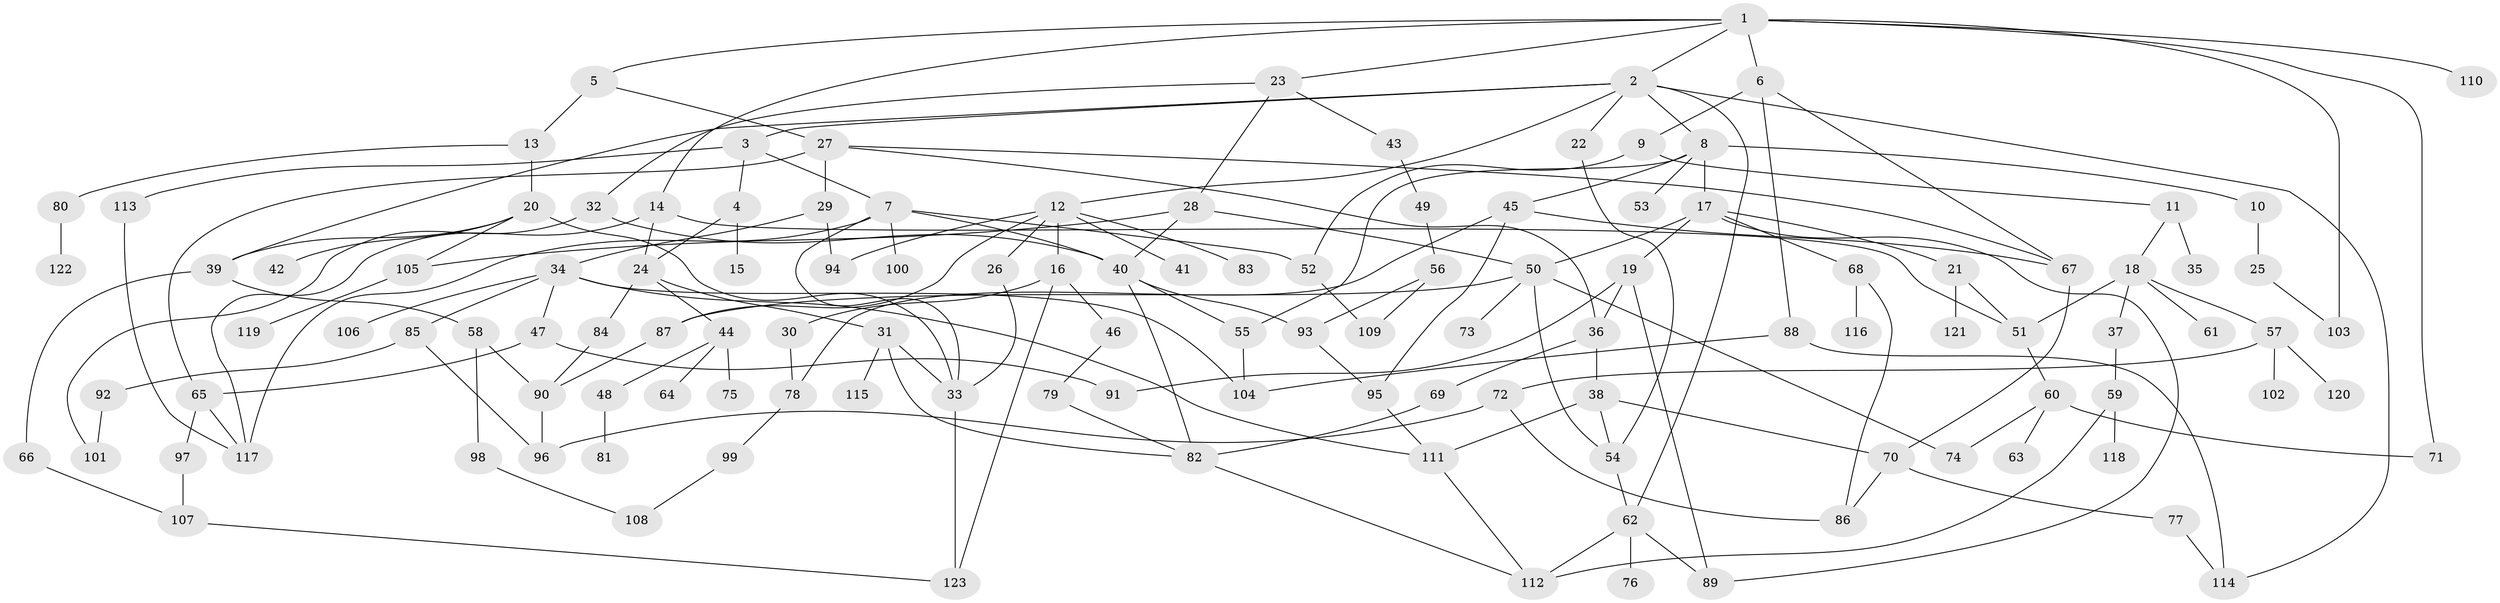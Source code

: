 // coarse degree distribution, {3: 0.25287356321839083, 1: 0.14942528735632185, 5: 0.12643678160919541, 4: 0.22988505747126436, 2: 0.16091954022988506, 6: 0.04597701149425287, 8: 0.011494252873563218, 7: 0.022988505747126436}
// Generated by graph-tools (version 1.1) at 2025/36/03/04/25 23:36:07]
// undirected, 123 vertices, 181 edges
graph export_dot {
  node [color=gray90,style=filled];
  1;
  2;
  3;
  4;
  5;
  6;
  7;
  8;
  9;
  10;
  11;
  12;
  13;
  14;
  15;
  16;
  17;
  18;
  19;
  20;
  21;
  22;
  23;
  24;
  25;
  26;
  27;
  28;
  29;
  30;
  31;
  32;
  33;
  34;
  35;
  36;
  37;
  38;
  39;
  40;
  41;
  42;
  43;
  44;
  45;
  46;
  47;
  48;
  49;
  50;
  51;
  52;
  53;
  54;
  55;
  56;
  57;
  58;
  59;
  60;
  61;
  62;
  63;
  64;
  65;
  66;
  67;
  68;
  69;
  70;
  71;
  72;
  73;
  74;
  75;
  76;
  77;
  78;
  79;
  80;
  81;
  82;
  83;
  84;
  85;
  86;
  87;
  88;
  89;
  90;
  91;
  92;
  93;
  94;
  95;
  96;
  97;
  98;
  99;
  100;
  101;
  102;
  103;
  104;
  105;
  106;
  107;
  108;
  109;
  110;
  111;
  112;
  113;
  114;
  115;
  116;
  117;
  118;
  119;
  120;
  121;
  122;
  123;
  1 -- 2;
  1 -- 5;
  1 -- 6;
  1 -- 14;
  1 -- 23;
  1 -- 110;
  1 -- 71;
  1 -- 103;
  2 -- 3;
  2 -- 8;
  2 -- 12;
  2 -- 22;
  2 -- 39;
  2 -- 114;
  2 -- 62;
  3 -- 4;
  3 -- 7;
  3 -- 113;
  4 -- 15;
  4 -- 24;
  5 -- 13;
  5 -- 27;
  6 -- 9;
  6 -- 67;
  6 -- 88;
  7 -- 33;
  7 -- 100;
  7 -- 117;
  7 -- 40;
  7 -- 52;
  8 -- 10;
  8 -- 17;
  8 -- 45;
  8 -- 53;
  8 -- 55;
  9 -- 11;
  9 -- 52;
  10 -- 25;
  11 -- 18;
  11 -- 35;
  12 -- 16;
  12 -- 26;
  12 -- 41;
  12 -- 83;
  12 -- 94;
  12 -- 87;
  13 -- 20;
  13 -- 80;
  14 -- 51;
  14 -- 24;
  14 -- 117;
  16 -- 30;
  16 -- 46;
  16 -- 123;
  17 -- 19;
  17 -- 21;
  17 -- 68;
  17 -- 89;
  17 -- 50;
  18 -- 37;
  18 -- 57;
  18 -- 61;
  18 -- 51;
  19 -- 91;
  19 -- 36;
  19 -- 89;
  20 -- 42;
  20 -- 105;
  20 -- 39;
  20 -- 33;
  21 -- 121;
  21 -- 51;
  22 -- 54;
  23 -- 28;
  23 -- 32;
  23 -- 43;
  24 -- 31;
  24 -- 44;
  24 -- 84;
  25 -- 103;
  26 -- 33;
  27 -- 29;
  27 -- 36;
  27 -- 67;
  27 -- 65;
  28 -- 50;
  28 -- 40;
  28 -- 105;
  29 -- 34;
  29 -- 94;
  30 -- 78;
  31 -- 115;
  31 -- 33;
  31 -- 82;
  32 -- 40;
  32 -- 101;
  33 -- 123;
  34 -- 47;
  34 -- 85;
  34 -- 106;
  34 -- 111;
  34 -- 104;
  36 -- 38;
  36 -- 69;
  37 -- 59;
  38 -- 70;
  38 -- 111;
  38 -- 54;
  39 -- 58;
  39 -- 66;
  40 -- 82;
  40 -- 93;
  40 -- 55;
  43 -- 49;
  44 -- 48;
  44 -- 64;
  44 -- 75;
  45 -- 95;
  45 -- 67;
  45 -- 78;
  46 -- 79;
  47 -- 65;
  47 -- 91;
  48 -- 81;
  49 -- 56;
  50 -- 54;
  50 -- 73;
  50 -- 87;
  50 -- 74;
  51 -- 60;
  52 -- 109;
  54 -- 62;
  55 -- 104;
  56 -- 109;
  56 -- 93;
  57 -- 72;
  57 -- 102;
  57 -- 120;
  58 -- 90;
  58 -- 98;
  59 -- 118;
  59 -- 112;
  60 -- 63;
  60 -- 71;
  60 -- 74;
  62 -- 76;
  62 -- 112;
  62 -- 89;
  65 -- 97;
  65 -- 117;
  66 -- 107;
  67 -- 70;
  68 -- 116;
  68 -- 86;
  69 -- 82;
  70 -- 77;
  70 -- 86;
  72 -- 86;
  72 -- 96;
  77 -- 114;
  78 -- 99;
  79 -- 82;
  80 -- 122;
  82 -- 112;
  84 -- 90;
  85 -- 92;
  85 -- 96;
  87 -- 90;
  88 -- 104;
  88 -- 114;
  90 -- 96;
  92 -- 101;
  93 -- 95;
  95 -- 111;
  97 -- 107;
  98 -- 108;
  99 -- 108;
  105 -- 119;
  107 -- 123;
  111 -- 112;
  113 -- 117;
}
